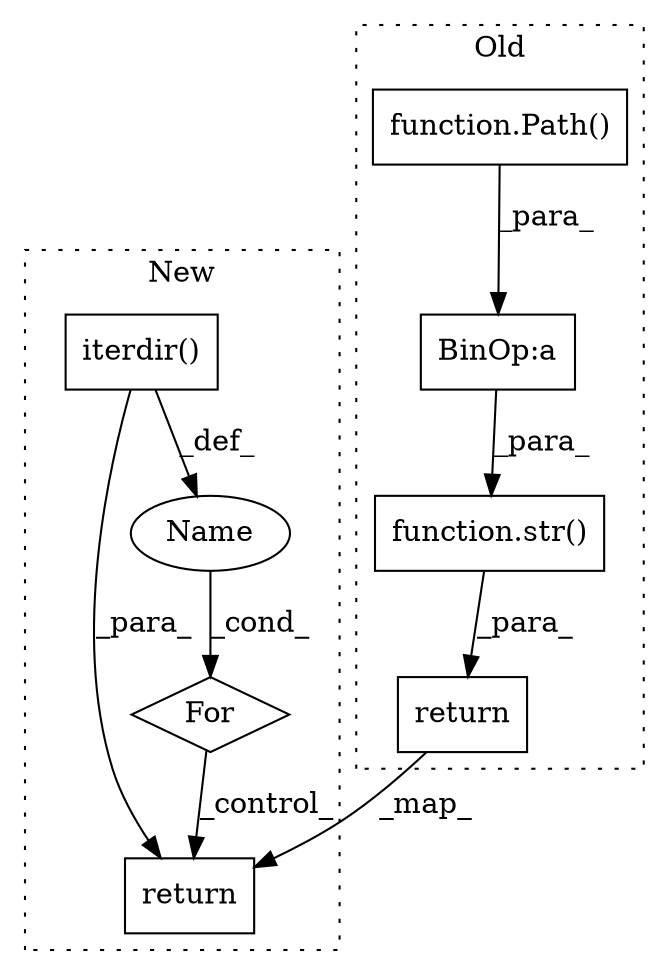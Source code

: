 digraph G {
subgraph cluster0 {
1 [label="function.str()" a="75" s="5691,5738" l="4,1" shape="box"];
3 [label="BinOp:a" a="82" s="5709" l="3" shape="box"];
5 [label="return" a="93" s="5673" l="7" shape="box"];
8 [label="function.Path()" a="75" s="5695,5708" l="5,1" shape="box"];
label = "Old";
style="dotted";
}
subgraph cluster1 {
2 [label="iterdir()" a="75" s="6100" l="18" shape="box"];
4 [label="For" a="107" s="6088,6118" l="4,18" shape="diamond"];
6 [label="return" a="93" s="6136" l="7" shape="box"];
7 [label="Name" a="87" s="6092" l="4" shape="ellipse"];
label = "New";
style="dotted";
}
1 -> 5 [label="_para_"];
2 -> 7 [label="_def_"];
2 -> 6 [label="_para_"];
3 -> 1 [label="_para_"];
4 -> 6 [label="_control_"];
5 -> 6 [label="_map_"];
7 -> 4 [label="_cond_"];
8 -> 3 [label="_para_"];
}